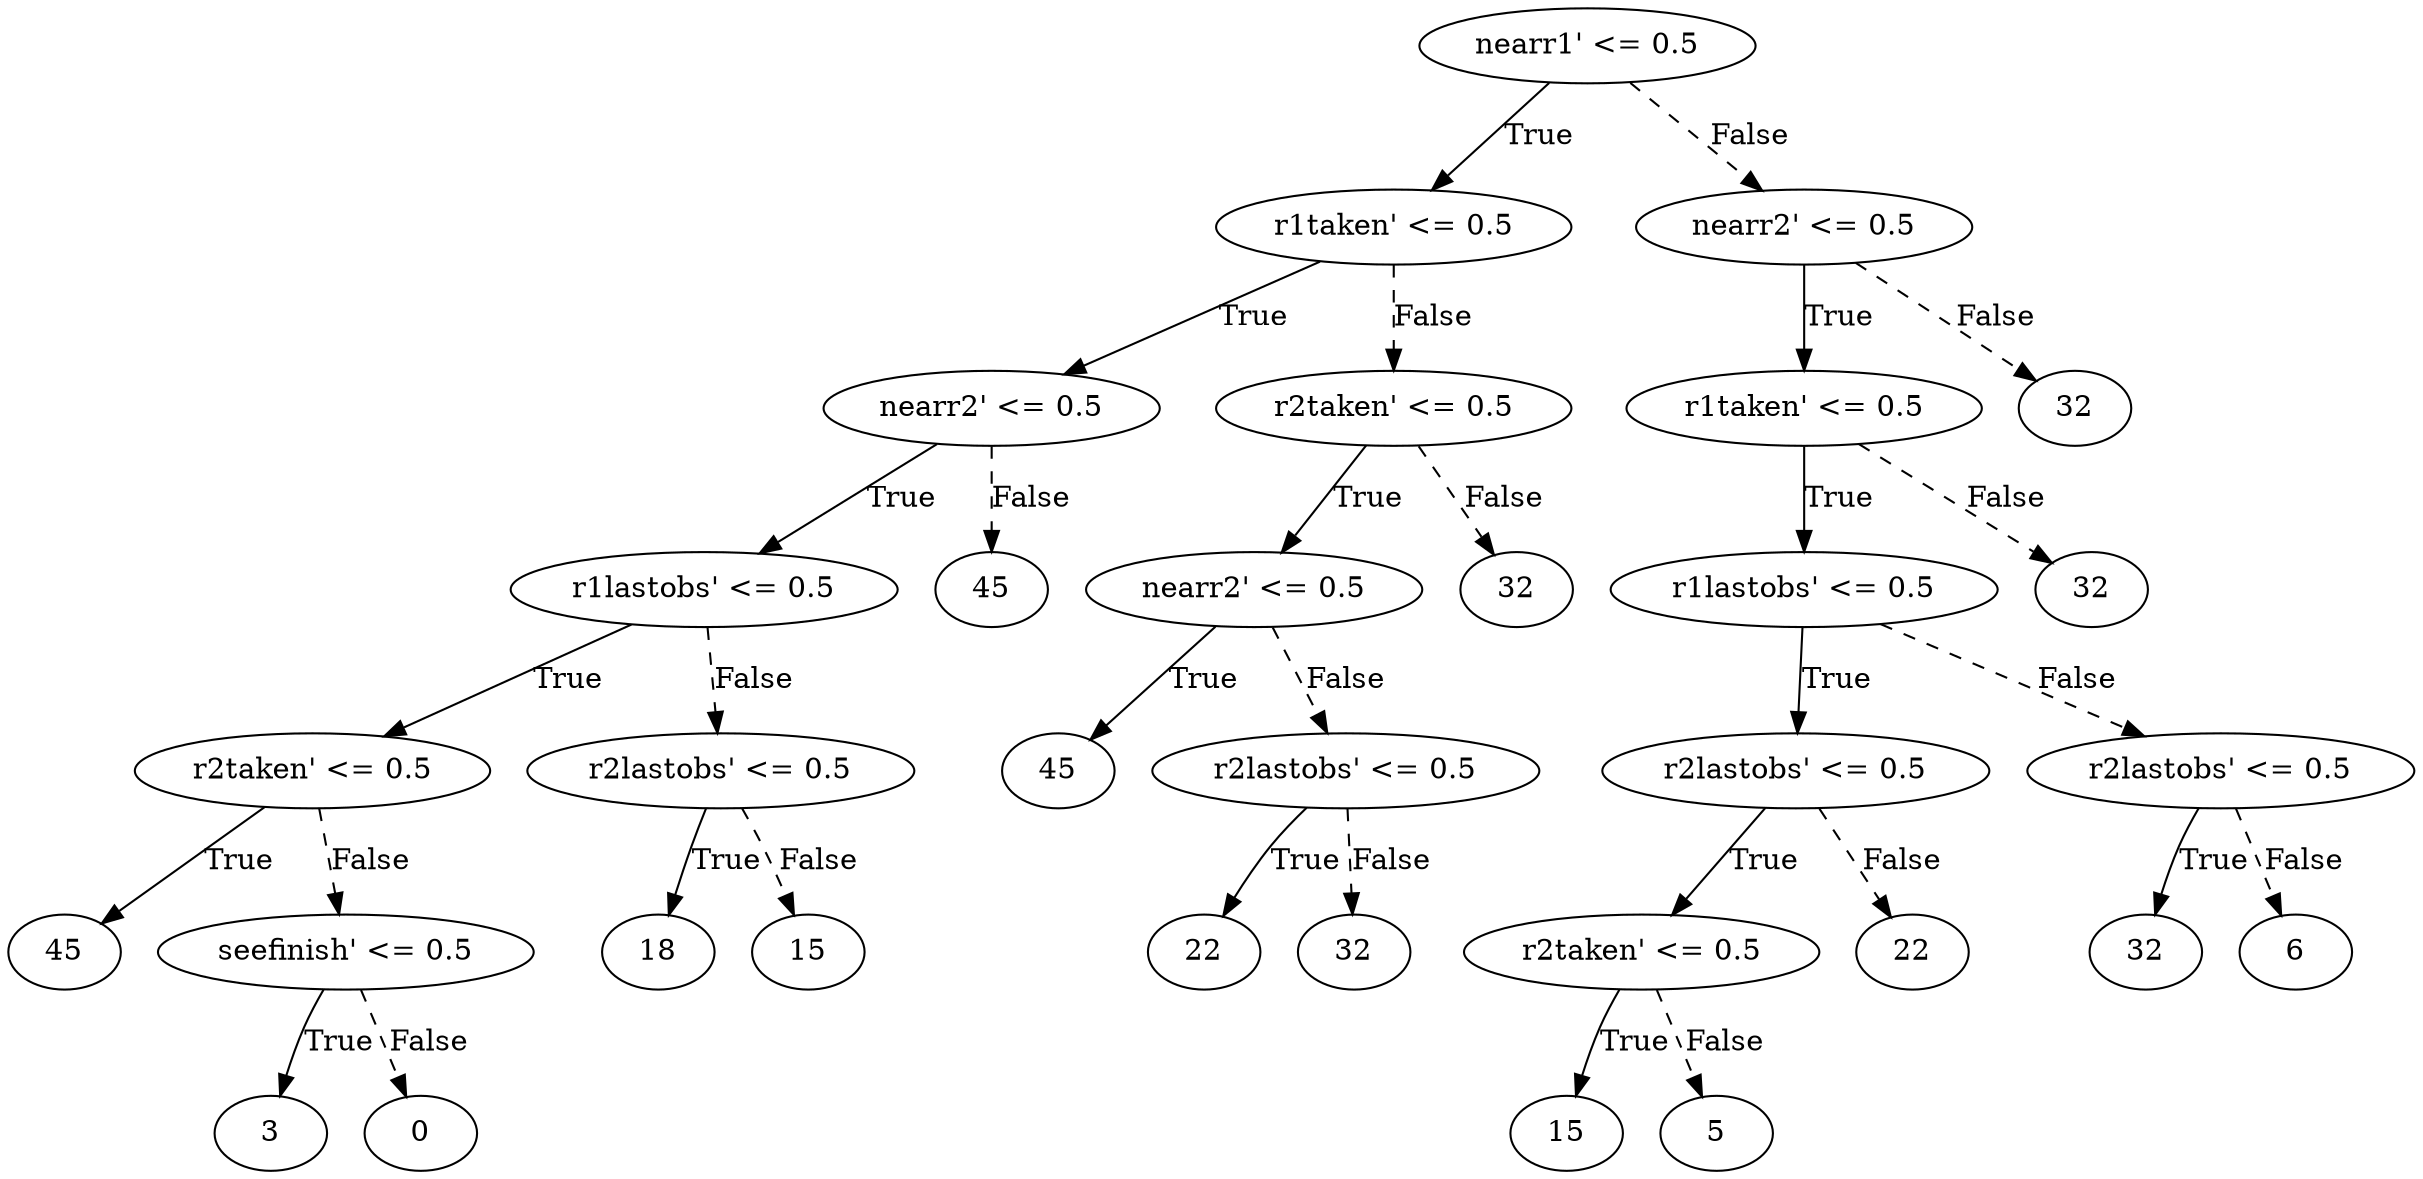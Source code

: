 digraph {
0 [label="nearr1' <= 0.5"];
1 [label="r1taken' <= 0.5"];
2 [label="nearr2' <= 0.5"];
3 [label="r1lastobs' <= 0.5"];
4 [label="r2taken' <= 0.5"];
5 [label="45"];
4 -> 5 [label="True"];
6 [label="seefinish' <= 0.5"];
7 [label="3"];
6 -> 7 [label="True"];
8 [label="0"];
6 -> 8 [style="dashed", label="False"];
4 -> 6 [style="dashed", label="False"];
3 -> 4 [label="True"];
9 [label="r2lastobs' <= 0.5"];
10 [label="18"];
9 -> 10 [label="True"];
11 [label="15"];
9 -> 11 [style="dashed", label="False"];
3 -> 9 [style="dashed", label="False"];
2 -> 3 [label="True"];
12 [label="45"];
2 -> 12 [style="dashed", label="False"];
1 -> 2 [label="True"];
13 [label="r2taken' <= 0.5"];
14 [label="nearr2' <= 0.5"];
15 [label="45"];
14 -> 15 [label="True"];
16 [label="r2lastobs' <= 0.5"];
17 [label="22"];
16 -> 17 [label="True"];
18 [label="32"];
16 -> 18 [style="dashed", label="False"];
14 -> 16 [style="dashed", label="False"];
13 -> 14 [label="True"];
19 [label="32"];
13 -> 19 [style="dashed", label="False"];
1 -> 13 [style="dashed", label="False"];
0 -> 1 [label="True"];
20 [label="nearr2' <= 0.5"];
21 [label="r1taken' <= 0.5"];
22 [label="r1lastobs' <= 0.5"];
23 [label="r2lastobs' <= 0.5"];
24 [label="r2taken' <= 0.5"];
25 [label="15"];
24 -> 25 [label="True"];
26 [label="5"];
24 -> 26 [style="dashed", label="False"];
23 -> 24 [label="True"];
27 [label="22"];
23 -> 27 [style="dashed", label="False"];
22 -> 23 [label="True"];
28 [label="r2lastobs' <= 0.5"];
29 [label="32"];
28 -> 29 [label="True"];
30 [label="6"];
28 -> 30 [style="dashed", label="False"];
22 -> 28 [style="dashed", label="False"];
21 -> 22 [label="True"];
31 [label="32"];
21 -> 31 [style="dashed", label="False"];
20 -> 21 [label="True"];
32 [label="32"];
20 -> 32 [style="dashed", label="False"];
0 -> 20 [style="dashed", label="False"];

}